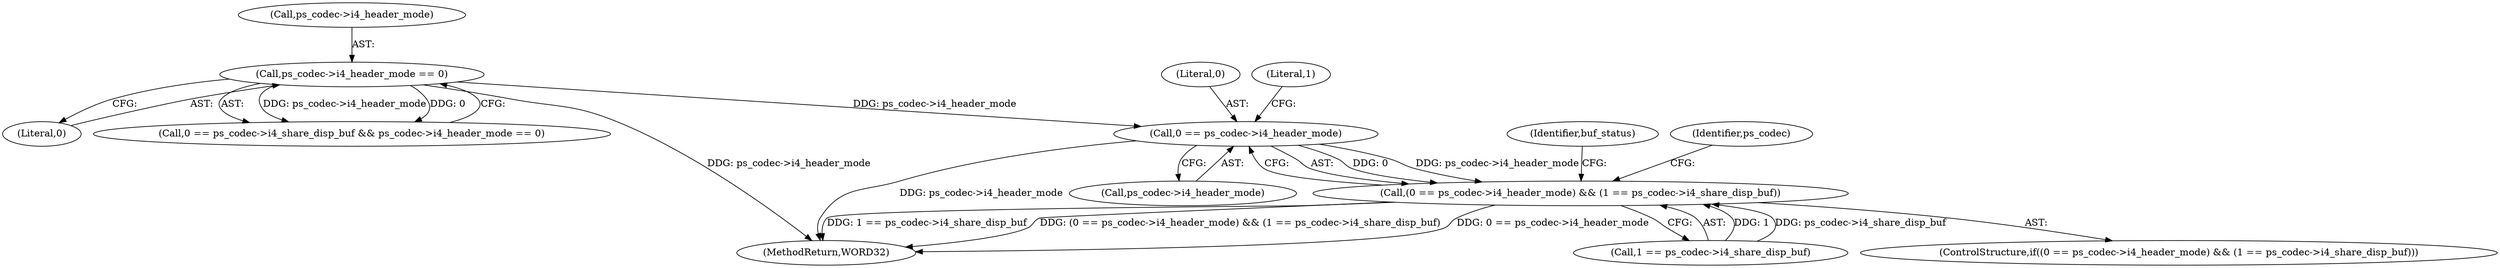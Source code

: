 digraph "0_Android_a33f6725d7e9f92330f995ce2dcf4faa33f6433f@pointer" {
"1000689" [label="(Call,0 == ps_codec->i4_header_mode)"];
"1000358" [label="(Call,ps_codec->i4_header_mode == 0)"];
"1000688" [label="(Call,(0 == ps_codec->i4_header_mode) && (1 == ps_codec->i4_share_disp_buf))"];
"1000687" [label="(ControlStructure,if((0 == ps_codec->i4_header_mode) && (1 == ps_codec->i4_share_disp_buf)))"];
"1000688" [label="(Call,(0 == ps_codec->i4_header_mode) && (1 == ps_codec->i4_share_disp_buf))"];
"1001906" [label="(MethodReturn,WORD32)"];
"1000358" [label="(Call,ps_codec->i4_header_mode == 0)"];
"1000702" [label="(Identifier,buf_status)"];
"1000737" [label="(Identifier,ps_codec)"];
"1000694" [label="(Call,1 == ps_codec->i4_share_disp_buf)"];
"1000359" [label="(Call,ps_codec->i4_header_mode)"];
"1000689" [label="(Call,0 == ps_codec->i4_header_mode)"];
"1000690" [label="(Literal,0)"];
"1000691" [label="(Call,ps_codec->i4_header_mode)"];
"1000362" [label="(Literal,0)"];
"1000695" [label="(Literal,1)"];
"1000352" [label="(Call,0 == ps_codec->i4_share_disp_buf && ps_codec->i4_header_mode == 0)"];
"1000689" -> "1000688"  [label="AST: "];
"1000689" -> "1000691"  [label="CFG: "];
"1000690" -> "1000689"  [label="AST: "];
"1000691" -> "1000689"  [label="AST: "];
"1000695" -> "1000689"  [label="CFG: "];
"1000688" -> "1000689"  [label="CFG: "];
"1000689" -> "1001906"  [label="DDG: ps_codec->i4_header_mode"];
"1000689" -> "1000688"  [label="DDG: 0"];
"1000689" -> "1000688"  [label="DDG: ps_codec->i4_header_mode"];
"1000358" -> "1000689"  [label="DDG: ps_codec->i4_header_mode"];
"1000358" -> "1000352"  [label="AST: "];
"1000358" -> "1000362"  [label="CFG: "];
"1000359" -> "1000358"  [label="AST: "];
"1000362" -> "1000358"  [label="AST: "];
"1000352" -> "1000358"  [label="CFG: "];
"1000358" -> "1001906"  [label="DDG: ps_codec->i4_header_mode"];
"1000358" -> "1000352"  [label="DDG: ps_codec->i4_header_mode"];
"1000358" -> "1000352"  [label="DDG: 0"];
"1000688" -> "1000687"  [label="AST: "];
"1000688" -> "1000694"  [label="CFG: "];
"1000694" -> "1000688"  [label="AST: "];
"1000702" -> "1000688"  [label="CFG: "];
"1000737" -> "1000688"  [label="CFG: "];
"1000688" -> "1001906"  [label="DDG: 0 == ps_codec->i4_header_mode"];
"1000688" -> "1001906"  [label="DDG: 1 == ps_codec->i4_share_disp_buf"];
"1000688" -> "1001906"  [label="DDG: (0 == ps_codec->i4_header_mode) && (1 == ps_codec->i4_share_disp_buf)"];
"1000694" -> "1000688"  [label="DDG: 1"];
"1000694" -> "1000688"  [label="DDG: ps_codec->i4_share_disp_buf"];
}
